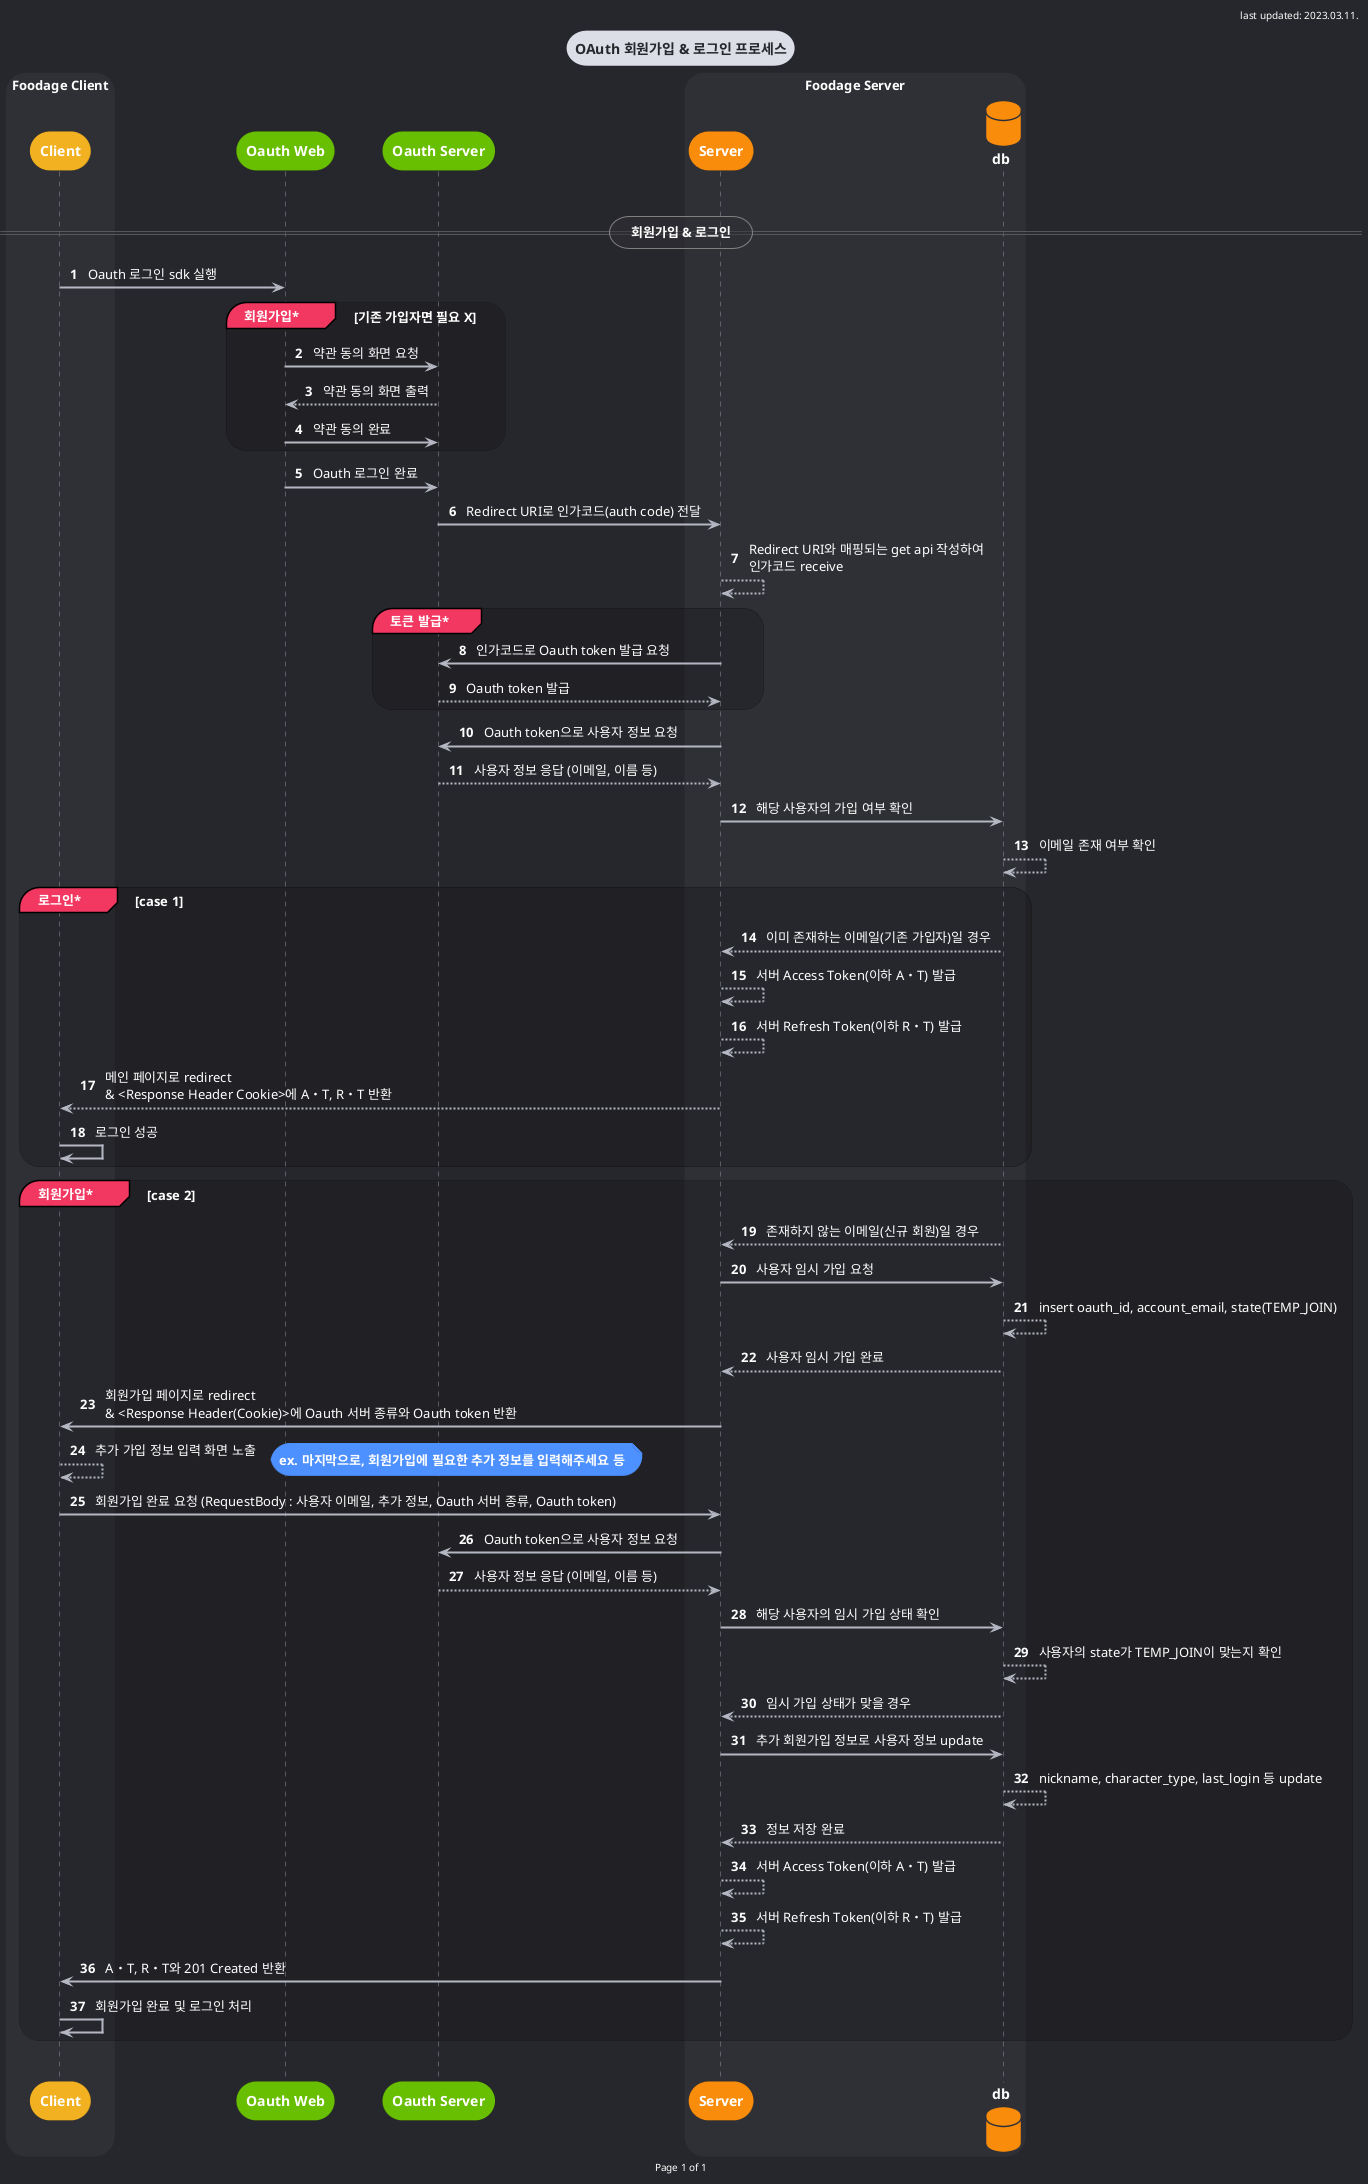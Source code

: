 @startuml
'!theme sketchy

''''''''
' skin '
''''''''
skinparam padding 3

skinparam backgroundColor #26272c
skinparam roundCorner 40
skinparam actorStyle awesome

skinparam default {
    FontColor White
    FontName PT Sans, .AppleSystemUIFont
    FontSize 13
}

skinparam title {
    FontSize 14
    FontColor #26272c
    BackgroundColor #dbdde7
    BorderThickness 0
    BorderRoundCorner 40
}

skinparam participant {
    FontSize 14
    FontStyle bold
    BorderThickness 0
    BackgroundColor #fc7f3b
}

skinparam database {
    FontSize 14
    FontStyle bold
    BackgroundColor #fc7f3b
    BorderColor #2f3036
}

skinparam arrow {
    Color #b5b8c3
    Thickness 2
    MessageAlignment center
}

skinparam sequence {
    GroupBackgroundColor #f23761
    GroupBodyBackgroundColor #18181b60
    GroupBorderThickness 0

    LifeLineBorderColor #91939c
    LifeLineBorderThickness 1

    BoxBackgroundColor #2f3036
    BoxBorderColor #2f3036

    DividerBackgroundColor #2f303680
    DividerBorderColor Gray
    DividerBorderThickness 1
}
skinparam BoxPadding 5

skinparam note {
    FontColor White
    FontStyle bold
    BackgroundColor #4d90ff
    BorderThickness 0
}


''''''''
' info '
''''''''
header last updated: 2023.03.11.
footer Page %page% of %lastpage%
title
    OAuth 회원가입 & 로그인 프로세스
end title


'''''''
box Foodage Client
    participant "Client" as client #f2b120
end box
'''''''
participant "Oauth Web" as a_client #68be00
participant "Oauth Server" as a_server #68be00
'''''''
box Foodage Server
    participant "Server" as server #f98c0b
    database db #f98c0b
end box
'''''''
autonumber


|||
== ㅤ회원가입 & 로그인   ==

client -> a_client: Oauth 로그인 sdk 실행

'서비스 회원가입
group 회원가입* [기존 가입자면 필요 X]
    a_client -> a_server: 약관 동의 화면 요청
    a_server --> a_client: 약관 동의 화면 출력
    a_client -> a_server: 약관 동의 완료
end

a_client -> a_server: Oauth 로그인 완료

a_server -> server: Redirect URI로 인가코드(auth code) 전달
server --> server: Redirect URI와 매핑되는 get api 작성하여\n인가코드 receive

group 토큰 발급*
''' at 발급
server -> a_server: 인가코드로 Oauth token 발급 요청
a_server --> server: Oauth token 발급
end

''' at로 사용자 정보 확인
server -> a_server: Oauth token으로 사용자 정보 요청
a_server --> server: 사용자 정보 응답 (이메일, 이름 등)
server -> db: 해당 사용자의 가입 여부 확인
db --> db: 이메일 존재 여부 확인

'서비스 로그인
group 로그인* [case 1]
    db --> server: 이미 존재하는 이메일(기존 가입자)일 경우
    server --> server: 서버 Access Token(이하 A・T) 발급
    server --> server: 서버 Refresh Token(이하 R・T) 발급
    server --> client: 메인 페이지로 redirect\n& <Response Header Cookie>에 A・T, R・T 반환
    client -> client: 로그인 성공
end

'서비스 회원가입
group 회원가입* [case 2]
    db --> server: 존재하지 않는 이메일(신규 회원)일 경우
    server -> db: 사용자 임시 가입 요청
    db --> db: insert oauth_id, account_email, state(TEMP_JOIN)
    db --> server: 사용자 임시 가입 완료
    server -> client: 회원가입 페이지로 redirect\n& <Response Header(Cookie)>에 Oauth 서버 종류와 Oauth token 반환
    client --> client: 추가 가입 정보 입력 화면 노출
      note right: ex. 마지막으로, 회원가입에 필요한 추가 정보를 입력해주세요 등
    client -> server: 회원가입 완료 요청 (RequestBody : 사용자 이메일, 추가 정보, Oauth 서버 종류, Oauth token)
    server -> a_server: Oauth token으로 사용자 정보 요청
    a_server --> server: 사용자 정보 응답 (이메일, 이름 등)
    server -> db: 해당 사용자의 임시 가입 상태 확인
    db --> db: 사용자의 state가 TEMP_JOIN이 맞는지 확인
    db --> server: 임시 가입 상태가 맞을 경우
    server -> db: 추가 회원가입 정보로 사용자 정보 update
    db --> db: nickname, character_type, last_login 등 update
    db --> server: 정보 저장 완료
    server --> server: 서버 Access Token(이하 A・T) 발급
    server --> server: 서버 Refresh Token(이하 R・T) 발급
    server -> client: A・T, R・T와 201 Created 반환
    client -> client: 회원가입 완료 및 로그인 처리
end

|||

@enduml
